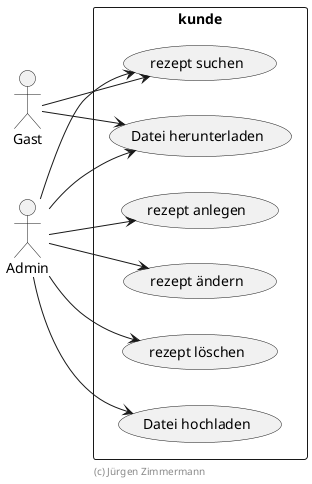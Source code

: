 ' Copyright (C) 2019 - present Juergen Zimmermann, Hochschule Karlsruhe
'
' This program is free software: you can redistribute it and/or modify
' it under the terms of the GNU General Public License as published by
' the Free Software Foundation, either version 3 of the License, or
' (at your option) any later version.
'
' This program is distributed in the hope that it will be useful,
' but WITHOUT ANY WARRANTY; without even the implied warranty of
' MERCHANTABILITY or FITNESS FOR A PARTICULAR PURPOSE.  See the
' GNU General Public License for more details.
'
' You should have received a copy of the GNU General Public License
' along with this program.  If not, see <https://www.gnu.org/licenses/>.
@startuml Use Cases

left to right direction
skinparam packageStyle rect
skinparam componentStyle uml2

actor Gast
actor Admin

rectangle kunde {
    Gast --> (rezept suchen)
    Gast --> (Datei herunterladen)
    Admin --> (rezept suchen)
    Admin --> (rezept anlegen)
    Admin --> (rezept ändern)
    Admin --> (rezept löschen)
    Admin --> (Datei hochladen)
    Admin --> (Datei herunterladen)
}

footer (c) Jürgen Zimmermann

@enduml
